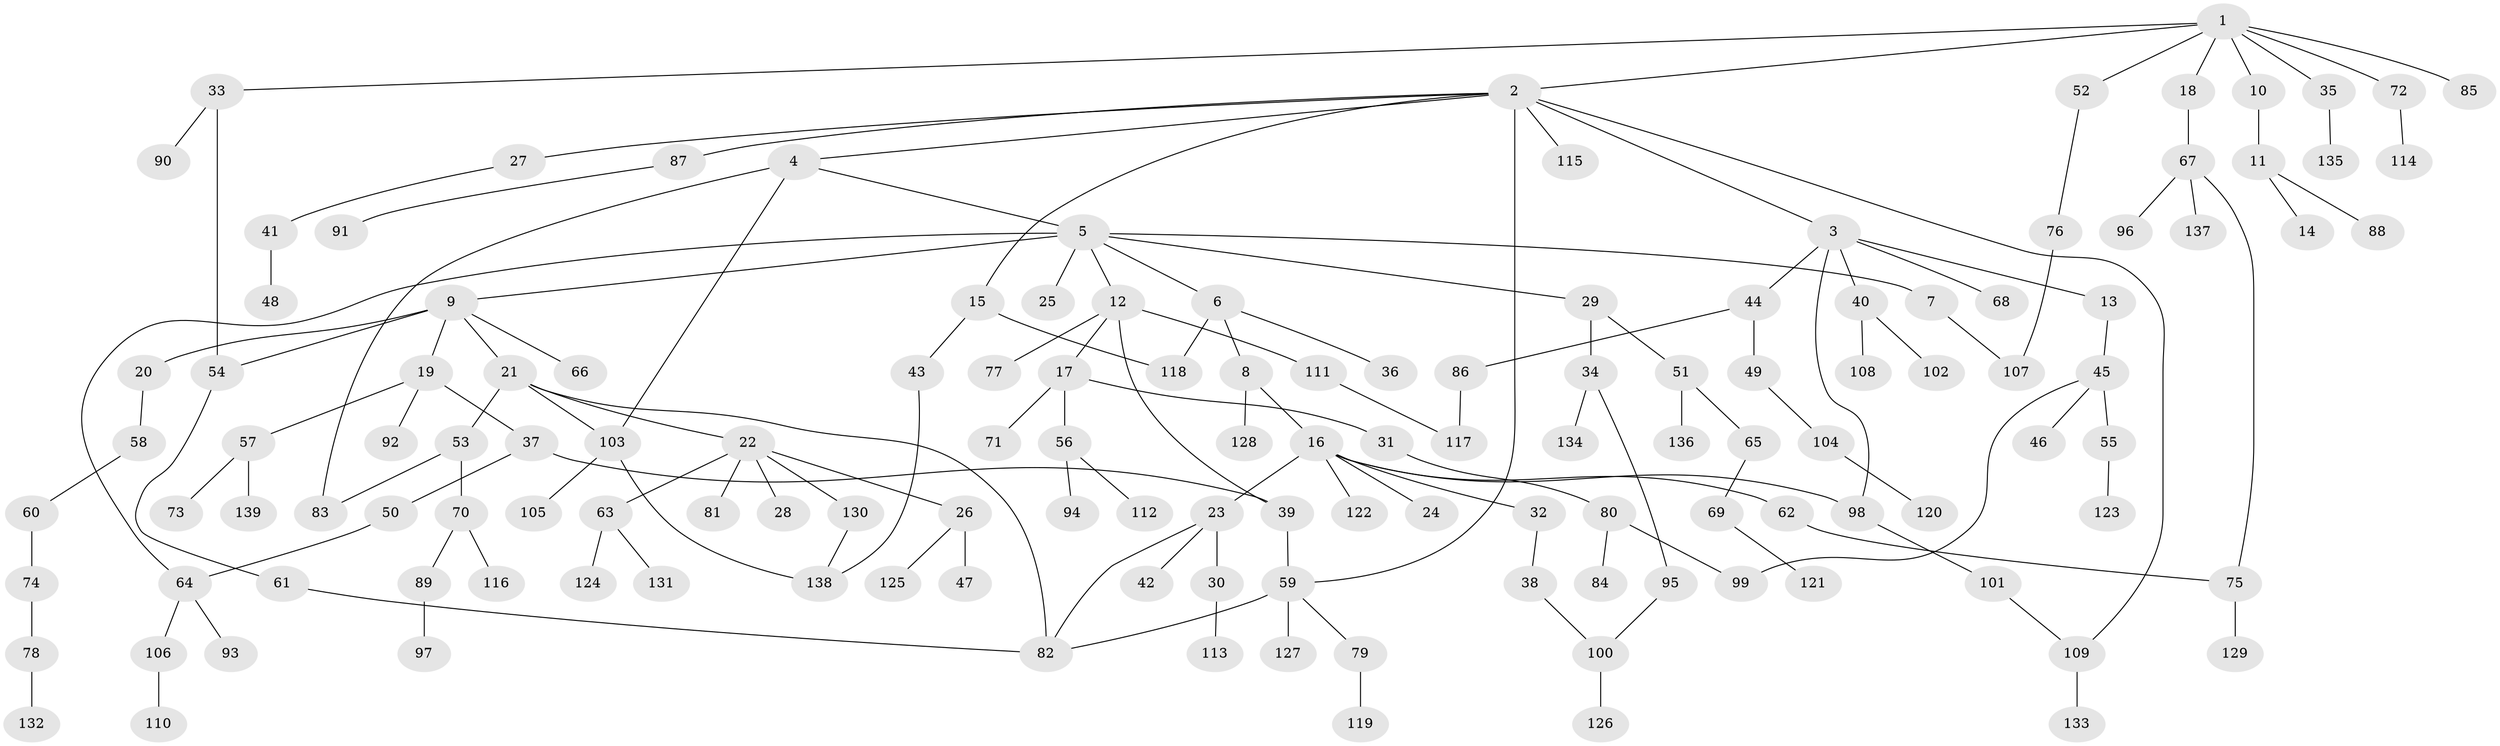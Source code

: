 // Generated by graph-tools (version 1.1) at 2025/25/03/09/25 03:25:34]
// undirected, 139 vertices, 157 edges
graph export_dot {
graph [start="1"]
  node [color=gray90,style=filled];
  1;
  2;
  3;
  4;
  5;
  6;
  7;
  8;
  9;
  10;
  11;
  12;
  13;
  14;
  15;
  16;
  17;
  18;
  19;
  20;
  21;
  22;
  23;
  24;
  25;
  26;
  27;
  28;
  29;
  30;
  31;
  32;
  33;
  34;
  35;
  36;
  37;
  38;
  39;
  40;
  41;
  42;
  43;
  44;
  45;
  46;
  47;
  48;
  49;
  50;
  51;
  52;
  53;
  54;
  55;
  56;
  57;
  58;
  59;
  60;
  61;
  62;
  63;
  64;
  65;
  66;
  67;
  68;
  69;
  70;
  71;
  72;
  73;
  74;
  75;
  76;
  77;
  78;
  79;
  80;
  81;
  82;
  83;
  84;
  85;
  86;
  87;
  88;
  89;
  90;
  91;
  92;
  93;
  94;
  95;
  96;
  97;
  98;
  99;
  100;
  101;
  102;
  103;
  104;
  105;
  106;
  107;
  108;
  109;
  110;
  111;
  112;
  113;
  114;
  115;
  116;
  117;
  118;
  119;
  120;
  121;
  122;
  123;
  124;
  125;
  126;
  127;
  128;
  129;
  130;
  131;
  132;
  133;
  134;
  135;
  136;
  137;
  138;
  139;
  1 -- 2;
  1 -- 10;
  1 -- 18;
  1 -- 33;
  1 -- 35;
  1 -- 52;
  1 -- 72;
  1 -- 85;
  2 -- 3;
  2 -- 4;
  2 -- 15;
  2 -- 27;
  2 -- 87;
  2 -- 109;
  2 -- 115;
  2 -- 59;
  3 -- 13;
  3 -- 40;
  3 -- 44;
  3 -- 68;
  3 -- 98;
  4 -- 5;
  4 -- 83;
  4 -- 103;
  5 -- 6;
  5 -- 7;
  5 -- 9;
  5 -- 12;
  5 -- 25;
  5 -- 29;
  5 -- 64;
  6 -- 8;
  6 -- 36;
  6 -- 118;
  7 -- 107;
  8 -- 16;
  8 -- 128;
  9 -- 19;
  9 -- 20;
  9 -- 21;
  9 -- 66;
  9 -- 54;
  10 -- 11;
  11 -- 14;
  11 -- 88;
  12 -- 17;
  12 -- 39;
  12 -- 77;
  12 -- 111;
  13 -- 45;
  15 -- 43;
  15 -- 118;
  16 -- 23;
  16 -- 24;
  16 -- 32;
  16 -- 62;
  16 -- 122;
  16 -- 98;
  17 -- 31;
  17 -- 56;
  17 -- 71;
  18 -- 67;
  19 -- 37;
  19 -- 57;
  19 -- 92;
  20 -- 58;
  21 -- 22;
  21 -- 53;
  21 -- 103;
  21 -- 82;
  22 -- 26;
  22 -- 28;
  22 -- 63;
  22 -- 81;
  22 -- 130;
  23 -- 30;
  23 -- 42;
  23 -- 82;
  26 -- 47;
  26 -- 125;
  27 -- 41;
  29 -- 34;
  29 -- 51;
  30 -- 113;
  31 -- 80;
  32 -- 38;
  33 -- 54;
  33 -- 90;
  34 -- 95;
  34 -- 134;
  35 -- 135;
  37 -- 50;
  37 -- 39;
  38 -- 100;
  39 -- 59;
  40 -- 102;
  40 -- 108;
  41 -- 48;
  43 -- 138;
  44 -- 49;
  44 -- 86;
  45 -- 46;
  45 -- 55;
  45 -- 99;
  49 -- 104;
  50 -- 64;
  51 -- 65;
  51 -- 136;
  52 -- 76;
  53 -- 70;
  53 -- 83;
  54 -- 61;
  55 -- 123;
  56 -- 94;
  56 -- 112;
  57 -- 73;
  57 -- 139;
  58 -- 60;
  59 -- 79;
  59 -- 127;
  59 -- 82;
  60 -- 74;
  61 -- 82;
  62 -- 75;
  63 -- 124;
  63 -- 131;
  64 -- 93;
  64 -- 106;
  65 -- 69;
  67 -- 75;
  67 -- 96;
  67 -- 137;
  69 -- 121;
  70 -- 89;
  70 -- 116;
  72 -- 114;
  74 -- 78;
  75 -- 129;
  76 -- 107;
  78 -- 132;
  79 -- 119;
  80 -- 84;
  80 -- 99;
  86 -- 117;
  87 -- 91;
  89 -- 97;
  95 -- 100;
  98 -- 101;
  100 -- 126;
  101 -- 109;
  103 -- 105;
  103 -- 138;
  104 -- 120;
  106 -- 110;
  109 -- 133;
  111 -- 117;
  130 -- 138;
}
